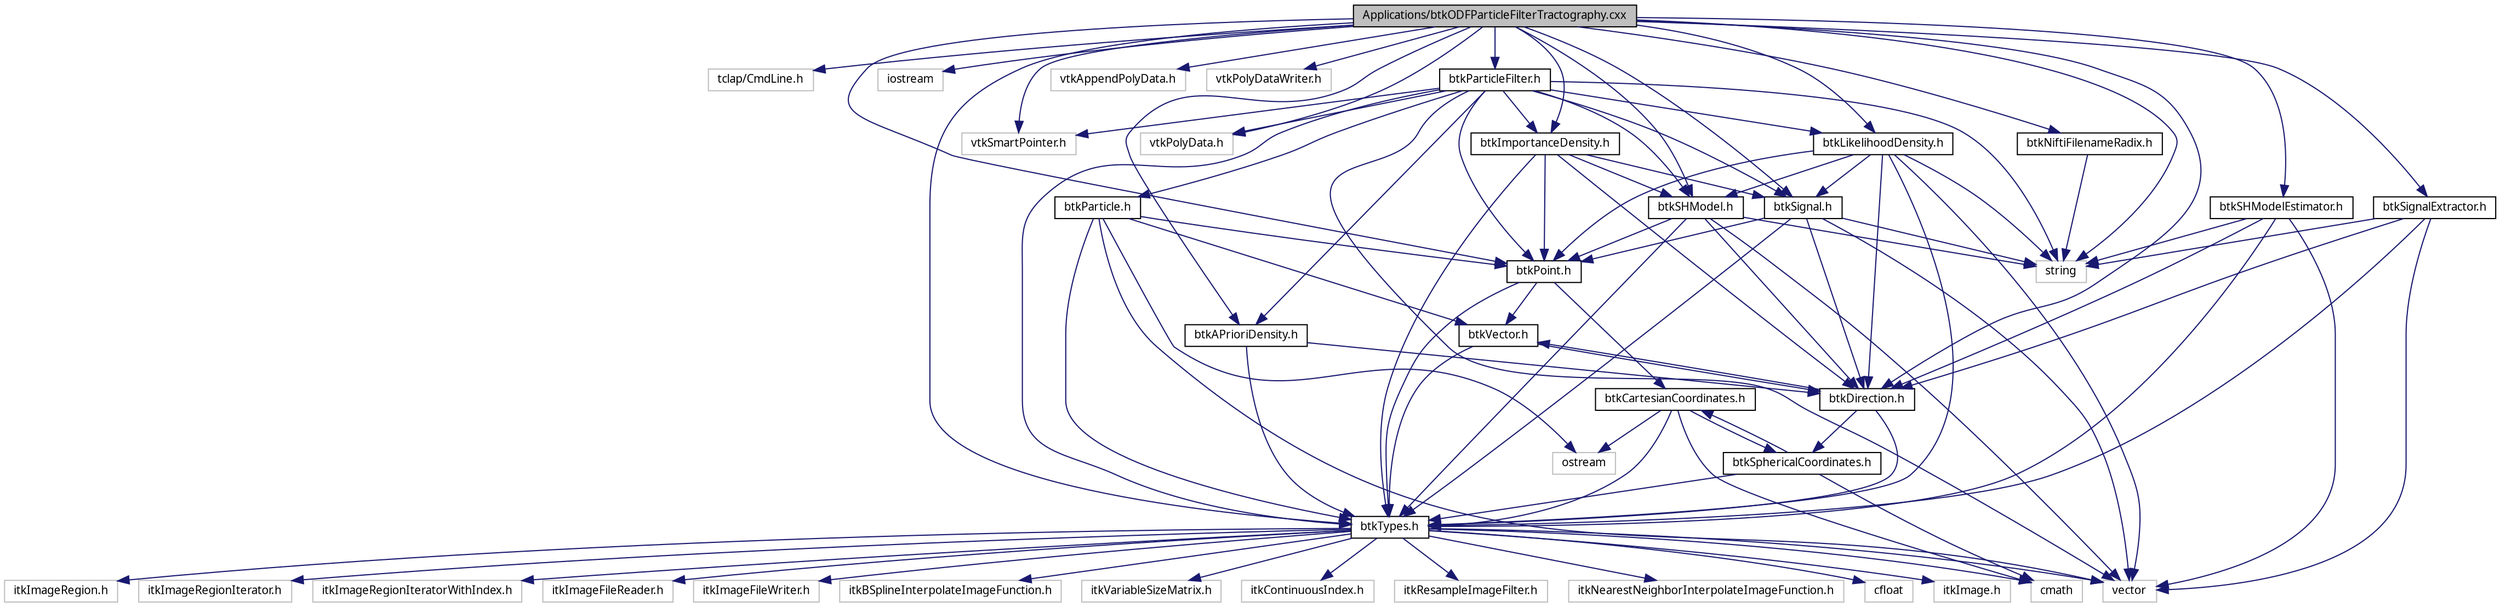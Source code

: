 digraph G
{
  edge [fontname="FreeSans.ttf",fontsize="10",labelfontname="FreeSans.ttf",labelfontsize="10"];
  node [fontname="FreeSans.ttf",fontsize="10",shape=record];
  Node1 [label="Applications/btkODFParticleFilterTractography.cxx",height=0.2,width=0.4,color="black", fillcolor="grey75", style="filled" fontcolor="black"];
  Node1 -> Node2 [color="midnightblue",fontsize="10",style="solid",fontname="FreeSans.ttf"];
  Node2 [label="tclap/CmdLine.h",height=0.2,width=0.4,color="grey75", fillcolor="white", style="filled"];
  Node1 -> Node3 [color="midnightblue",fontsize="10",style="solid",fontname="FreeSans.ttf"];
  Node3 [label="string",height=0.2,width=0.4,color="grey75", fillcolor="white", style="filled"];
  Node1 -> Node4 [color="midnightblue",fontsize="10",style="solid",fontname="FreeSans.ttf"];
  Node4 [label="iostream",height=0.2,width=0.4,color="grey75", fillcolor="white", style="filled"];
  Node1 -> Node5 [color="midnightblue",fontsize="10",style="solid",fontname="FreeSans.ttf"];
  Node5 [label="vtkSmartPointer.h",height=0.2,width=0.4,color="grey75", fillcolor="white", style="filled"];
  Node1 -> Node6 [color="midnightblue",fontsize="10",style="solid",fontname="FreeSans.ttf"];
  Node6 [label="vtkPolyData.h",height=0.2,width=0.4,color="grey75", fillcolor="white", style="filled"];
  Node1 -> Node7 [color="midnightblue",fontsize="10",style="solid",fontname="FreeSans.ttf"];
  Node7 [label="vtkAppendPolyData.h",height=0.2,width=0.4,color="grey75", fillcolor="white", style="filled"];
  Node1 -> Node8 [color="midnightblue",fontsize="10",style="solid",fontname="FreeSans.ttf"];
  Node8 [label="vtkPolyDataWriter.h",height=0.2,width=0.4,color="grey75", fillcolor="white", style="filled"];
  Node1 -> Node9 [color="midnightblue",fontsize="10",style="solid",fontname="FreeSans.ttf"];
  Node9 [label="btkTypes.h",height=0.2,width=0.4,color="black", fillcolor="white", style="filled",URL="$btk_types_8h.html"];
  Node9 -> Node10 [color="midnightblue",fontsize="10",style="solid",fontname="FreeSans.ttf"];
  Node10 [label="itkImage.h",height=0.2,width=0.4,color="grey75", fillcolor="white", style="filled"];
  Node9 -> Node11 [color="midnightblue",fontsize="10",style="solid",fontname="FreeSans.ttf"];
  Node11 [label="itkImageRegion.h",height=0.2,width=0.4,color="grey75", fillcolor="white", style="filled"];
  Node9 -> Node12 [color="midnightblue",fontsize="10",style="solid",fontname="FreeSans.ttf"];
  Node12 [label="itkImageRegionIterator.h",height=0.2,width=0.4,color="grey75", fillcolor="white", style="filled"];
  Node9 -> Node13 [color="midnightblue",fontsize="10",style="solid",fontname="FreeSans.ttf"];
  Node13 [label="itkImageRegionIteratorWithIndex.h",height=0.2,width=0.4,color="grey75", fillcolor="white", style="filled"];
  Node9 -> Node14 [color="midnightblue",fontsize="10",style="solid",fontname="FreeSans.ttf"];
  Node14 [label="itkImageFileReader.h",height=0.2,width=0.4,color="grey75", fillcolor="white", style="filled"];
  Node9 -> Node15 [color="midnightblue",fontsize="10",style="solid",fontname="FreeSans.ttf"];
  Node15 [label="itkImageFileWriter.h",height=0.2,width=0.4,color="grey75", fillcolor="white", style="filled"];
  Node9 -> Node16 [color="midnightblue",fontsize="10",style="solid",fontname="FreeSans.ttf"];
  Node16 [label="itkBSplineInterpolateImageFunction.h",height=0.2,width=0.4,color="grey75", fillcolor="white", style="filled"];
  Node9 -> Node17 [color="midnightblue",fontsize="10",style="solid",fontname="FreeSans.ttf"];
  Node17 [label="itkVariableSizeMatrix.h",height=0.2,width=0.4,color="grey75", fillcolor="white", style="filled"];
  Node9 -> Node18 [color="midnightblue",fontsize="10",style="solid",fontname="FreeSans.ttf"];
  Node18 [label="itkContinuousIndex.h",height=0.2,width=0.4,color="grey75", fillcolor="white", style="filled"];
  Node9 -> Node19 [color="midnightblue",fontsize="10",style="solid",fontname="FreeSans.ttf"];
  Node19 [label="itkResampleImageFilter.h",height=0.2,width=0.4,color="grey75", fillcolor="white", style="filled"];
  Node9 -> Node20 [color="midnightblue",fontsize="10",style="solid",fontname="FreeSans.ttf"];
  Node20 [label="itkNearestNeighborInterpolateImageFunction.h",height=0.2,width=0.4,color="grey75", fillcolor="white", style="filled"];
  Node9 -> Node21 [color="midnightblue",fontsize="10",style="solid",fontname="FreeSans.ttf"];
  Node21 [label="cfloat",height=0.2,width=0.4,color="grey75", fillcolor="white", style="filled"];
  Node9 -> Node22 [color="midnightblue",fontsize="10",style="solid",fontname="FreeSans.ttf"];
  Node22 [label="cmath",height=0.2,width=0.4,color="grey75", fillcolor="white", style="filled"];
  Node9 -> Node23 [color="midnightblue",fontsize="10",style="solid",fontname="FreeSans.ttf"];
  Node23 [label="vector",height=0.2,width=0.4,color="grey75", fillcolor="white", style="filled"];
  Node1 -> Node24 [color="midnightblue",fontsize="10",style="solid",fontname="FreeSans.ttf"];
  Node24 [label="btkPoint.h",height=0.2,width=0.4,color="black", fillcolor="white", style="filled",URL="$btk_point_8h.html"];
  Node24 -> Node9 [color="midnightblue",fontsize="10",style="solid",fontname="FreeSans.ttf"];
  Node24 -> Node25 [color="midnightblue",fontsize="10",style="solid",fontname="FreeSans.ttf"];
  Node25 [label="btkCartesianCoordinates.h",height=0.2,width=0.4,color="black", fillcolor="white", style="filled",URL="$_tractography_2btk_cartesian_coordinates_8h.html"];
  Node25 -> Node22 [color="midnightblue",fontsize="10",style="solid",fontname="FreeSans.ttf"];
  Node25 -> Node26 [color="midnightblue",fontsize="10",style="solid",fontname="FreeSans.ttf"];
  Node26 [label="ostream",height=0.2,width=0.4,color="grey75", fillcolor="white", style="filled"];
  Node25 -> Node9 [color="midnightblue",fontsize="10",style="solid",fontname="FreeSans.ttf"];
  Node25 -> Node27 [color="midnightblue",fontsize="10",style="solid",fontname="FreeSans.ttf"];
  Node27 [label="btkSphericalCoordinates.h",height=0.2,width=0.4,color="black", fillcolor="white", style="filled",URL="$btk_spherical_coordinates_8h.html"];
  Node27 -> Node22 [color="midnightblue",fontsize="10",style="solid",fontname="FreeSans.ttf"];
  Node27 -> Node9 [color="midnightblue",fontsize="10",style="solid",fontname="FreeSans.ttf"];
  Node27 -> Node25 [color="midnightblue",fontsize="10",style="solid",fontname="FreeSans.ttf"];
  Node24 -> Node28 [color="midnightblue",fontsize="10",style="solid",fontname="FreeSans.ttf"];
  Node28 [label="btkVector.h",height=0.2,width=0.4,color="black", fillcolor="white", style="filled",URL="$btk_vector_8h.html"];
  Node28 -> Node9 [color="midnightblue",fontsize="10",style="solid",fontname="FreeSans.ttf"];
  Node28 -> Node29 [color="midnightblue",fontsize="10",style="solid",fontname="FreeSans.ttf"];
  Node29 [label="btkDirection.h",height=0.2,width=0.4,color="black", fillcolor="white", style="filled",URL="$btk_direction_8h.html"];
  Node29 -> Node9 [color="midnightblue",fontsize="10",style="solid",fontname="FreeSans.ttf"];
  Node29 -> Node27 [color="midnightblue",fontsize="10",style="solid",fontname="FreeSans.ttf"];
  Node29 -> Node28 [color="midnightblue",fontsize="10",style="solid",fontname="FreeSans.ttf"];
  Node1 -> Node29 [color="midnightblue",fontsize="10",style="solid",fontname="FreeSans.ttf"];
  Node1 -> Node30 [color="midnightblue",fontsize="10",style="solid",fontname="FreeSans.ttf"];
  Node30 [label="btkSignal.h",height=0.2,width=0.4,color="black", fillcolor="white", style="filled",URL="$btk_signal_8h.html"];
  Node30 -> Node3 [color="midnightblue",fontsize="10",style="solid",fontname="FreeSans.ttf"];
  Node30 -> Node23 [color="midnightblue",fontsize="10",style="solid",fontname="FreeSans.ttf"];
  Node30 -> Node9 [color="midnightblue",fontsize="10",style="solid",fontname="FreeSans.ttf"];
  Node30 -> Node24 [color="midnightblue",fontsize="10",style="solid",fontname="FreeSans.ttf"];
  Node30 -> Node29 [color="midnightblue",fontsize="10",style="solid",fontname="FreeSans.ttf"];
  Node1 -> Node31 [color="midnightblue",fontsize="10",style="solid",fontname="FreeSans.ttf"];
  Node31 [label="btkSignalExtractor.h",height=0.2,width=0.4,color="black", fillcolor="white", style="filled",URL="$btk_signal_extractor_8h.html"];
  Node31 -> Node3 [color="midnightblue",fontsize="10",style="solid",fontname="FreeSans.ttf"];
  Node31 -> Node23 [color="midnightblue",fontsize="10",style="solid",fontname="FreeSans.ttf"];
  Node31 -> Node9 [color="midnightblue",fontsize="10",style="solid",fontname="FreeSans.ttf"];
  Node31 -> Node29 [color="midnightblue",fontsize="10",style="solid",fontname="FreeSans.ttf"];
  Node1 -> Node32 [color="midnightblue",fontsize="10",style="solid",fontname="FreeSans.ttf"];
  Node32 [label="btkSHModel.h",height=0.2,width=0.4,color="black", fillcolor="white", style="filled",URL="$btk_s_h_model_8h.html"];
  Node32 -> Node3 [color="midnightblue",fontsize="10",style="solid",fontname="FreeSans.ttf"];
  Node32 -> Node23 [color="midnightblue",fontsize="10",style="solid",fontname="FreeSans.ttf"];
  Node32 -> Node9 [color="midnightblue",fontsize="10",style="solid",fontname="FreeSans.ttf"];
  Node32 -> Node29 [color="midnightblue",fontsize="10",style="solid",fontname="FreeSans.ttf"];
  Node32 -> Node24 [color="midnightblue",fontsize="10",style="solid",fontname="FreeSans.ttf"];
  Node1 -> Node33 [color="midnightblue",fontsize="10",style="solid",fontname="FreeSans.ttf"];
  Node33 [label="btkSHModelEstimator.h",height=0.2,width=0.4,color="black", fillcolor="white", style="filled",URL="$btk_s_h_model_estimator_8h.html"];
  Node33 -> Node3 [color="midnightblue",fontsize="10",style="solid",fontname="FreeSans.ttf"];
  Node33 -> Node23 [color="midnightblue",fontsize="10",style="solid",fontname="FreeSans.ttf"];
  Node33 -> Node9 [color="midnightblue",fontsize="10",style="solid",fontname="FreeSans.ttf"];
  Node33 -> Node29 [color="midnightblue",fontsize="10",style="solid",fontname="FreeSans.ttf"];
  Node1 -> Node34 [color="midnightblue",fontsize="10",style="solid",fontname="FreeSans.ttf"];
  Node34 [label="btkImportanceDensity.h",height=0.2,width=0.4,color="black", fillcolor="white", style="filled",URL="$btk_importance_density_8h.html"];
  Node34 -> Node9 [color="midnightblue",fontsize="10",style="solid",fontname="FreeSans.ttf"];
  Node34 -> Node24 [color="midnightblue",fontsize="10",style="solid",fontname="FreeSans.ttf"];
  Node34 -> Node29 [color="midnightblue",fontsize="10",style="solid",fontname="FreeSans.ttf"];
  Node34 -> Node30 [color="midnightblue",fontsize="10",style="solid",fontname="FreeSans.ttf"];
  Node34 -> Node32 [color="midnightblue",fontsize="10",style="solid",fontname="FreeSans.ttf"];
  Node1 -> Node35 [color="midnightblue",fontsize="10",style="solid",fontname="FreeSans.ttf"];
  Node35 [label="btkAPrioriDensity.h",height=0.2,width=0.4,color="black", fillcolor="white", style="filled",URL="$btk_a_priori_density_8h.html"];
  Node35 -> Node9 [color="midnightblue",fontsize="10",style="solid",fontname="FreeSans.ttf"];
  Node35 -> Node29 [color="midnightblue",fontsize="10",style="solid",fontname="FreeSans.ttf"];
  Node1 -> Node36 [color="midnightblue",fontsize="10",style="solid",fontname="FreeSans.ttf"];
  Node36 [label="btkLikelihoodDensity.h",height=0.2,width=0.4,color="black", fillcolor="white", style="filled",URL="$btk_likelihood_density_8h.html"];
  Node36 -> Node23 [color="midnightblue",fontsize="10",style="solid",fontname="FreeSans.ttf"];
  Node36 -> Node3 [color="midnightblue",fontsize="10",style="solid",fontname="FreeSans.ttf"];
  Node36 -> Node9 [color="midnightblue",fontsize="10",style="solid",fontname="FreeSans.ttf"];
  Node36 -> Node24 [color="midnightblue",fontsize="10",style="solid",fontname="FreeSans.ttf"];
  Node36 -> Node29 [color="midnightblue",fontsize="10",style="solid",fontname="FreeSans.ttf"];
  Node36 -> Node32 [color="midnightblue",fontsize="10",style="solid",fontname="FreeSans.ttf"];
  Node36 -> Node30 [color="midnightblue",fontsize="10",style="solid",fontname="FreeSans.ttf"];
  Node1 -> Node37 [color="midnightblue",fontsize="10",style="solid",fontname="FreeSans.ttf"];
  Node37 [label="btkParticleFilter.h",height=0.2,width=0.4,color="black", fillcolor="white", style="filled",URL="$btk_particle_filter_8h.html"];
  Node37 -> Node23 [color="midnightblue",fontsize="10",style="solid",fontname="FreeSans.ttf"];
  Node37 -> Node3 [color="midnightblue",fontsize="10",style="solid",fontname="FreeSans.ttf"];
  Node37 -> Node5 [color="midnightblue",fontsize="10",style="solid",fontname="FreeSans.ttf"];
  Node37 -> Node6 [color="midnightblue",fontsize="10",style="solid",fontname="FreeSans.ttf"];
  Node37 -> Node9 [color="midnightblue",fontsize="10",style="solid",fontname="FreeSans.ttf"];
  Node37 -> Node24 [color="midnightblue",fontsize="10",style="solid",fontname="FreeSans.ttf"];
  Node37 -> Node38 [color="midnightblue",fontsize="10",style="solid",fontname="FreeSans.ttf"];
  Node38 [label="btkParticle.h",height=0.2,width=0.4,color="black", fillcolor="white", style="filled",URL="$btk_particle_8h.html"];
  Node38 -> Node23 [color="midnightblue",fontsize="10",style="solid",fontname="FreeSans.ttf"];
  Node38 -> Node26 [color="midnightblue",fontsize="10",style="solid",fontname="FreeSans.ttf"];
  Node38 -> Node9 [color="midnightblue",fontsize="10",style="solid",fontname="FreeSans.ttf"];
  Node38 -> Node24 [color="midnightblue",fontsize="10",style="solid",fontname="FreeSans.ttf"];
  Node38 -> Node28 [color="midnightblue",fontsize="10",style="solid",fontname="FreeSans.ttf"];
  Node37 -> Node35 [color="midnightblue",fontsize="10",style="solid",fontname="FreeSans.ttf"];
  Node37 -> Node36 [color="midnightblue",fontsize="10",style="solid",fontname="FreeSans.ttf"];
  Node37 -> Node34 [color="midnightblue",fontsize="10",style="solid",fontname="FreeSans.ttf"];
  Node37 -> Node32 [color="midnightblue",fontsize="10",style="solid",fontname="FreeSans.ttf"];
  Node37 -> Node30 [color="midnightblue",fontsize="10",style="solid",fontname="FreeSans.ttf"];
  Node1 -> Node39 [color="midnightblue",fontsize="10",style="solid",fontname="FreeSans.ttf"];
  Node39 [label="btkNiftiFilenameRadix.h",height=0.2,width=0.4,color="black", fillcolor="white", style="filled",URL="$btk_nifti_filename_radix_8h.html"];
  Node39 -> Node3 [color="midnightblue",fontsize="10",style="solid",fontname="FreeSans.ttf"];
}
